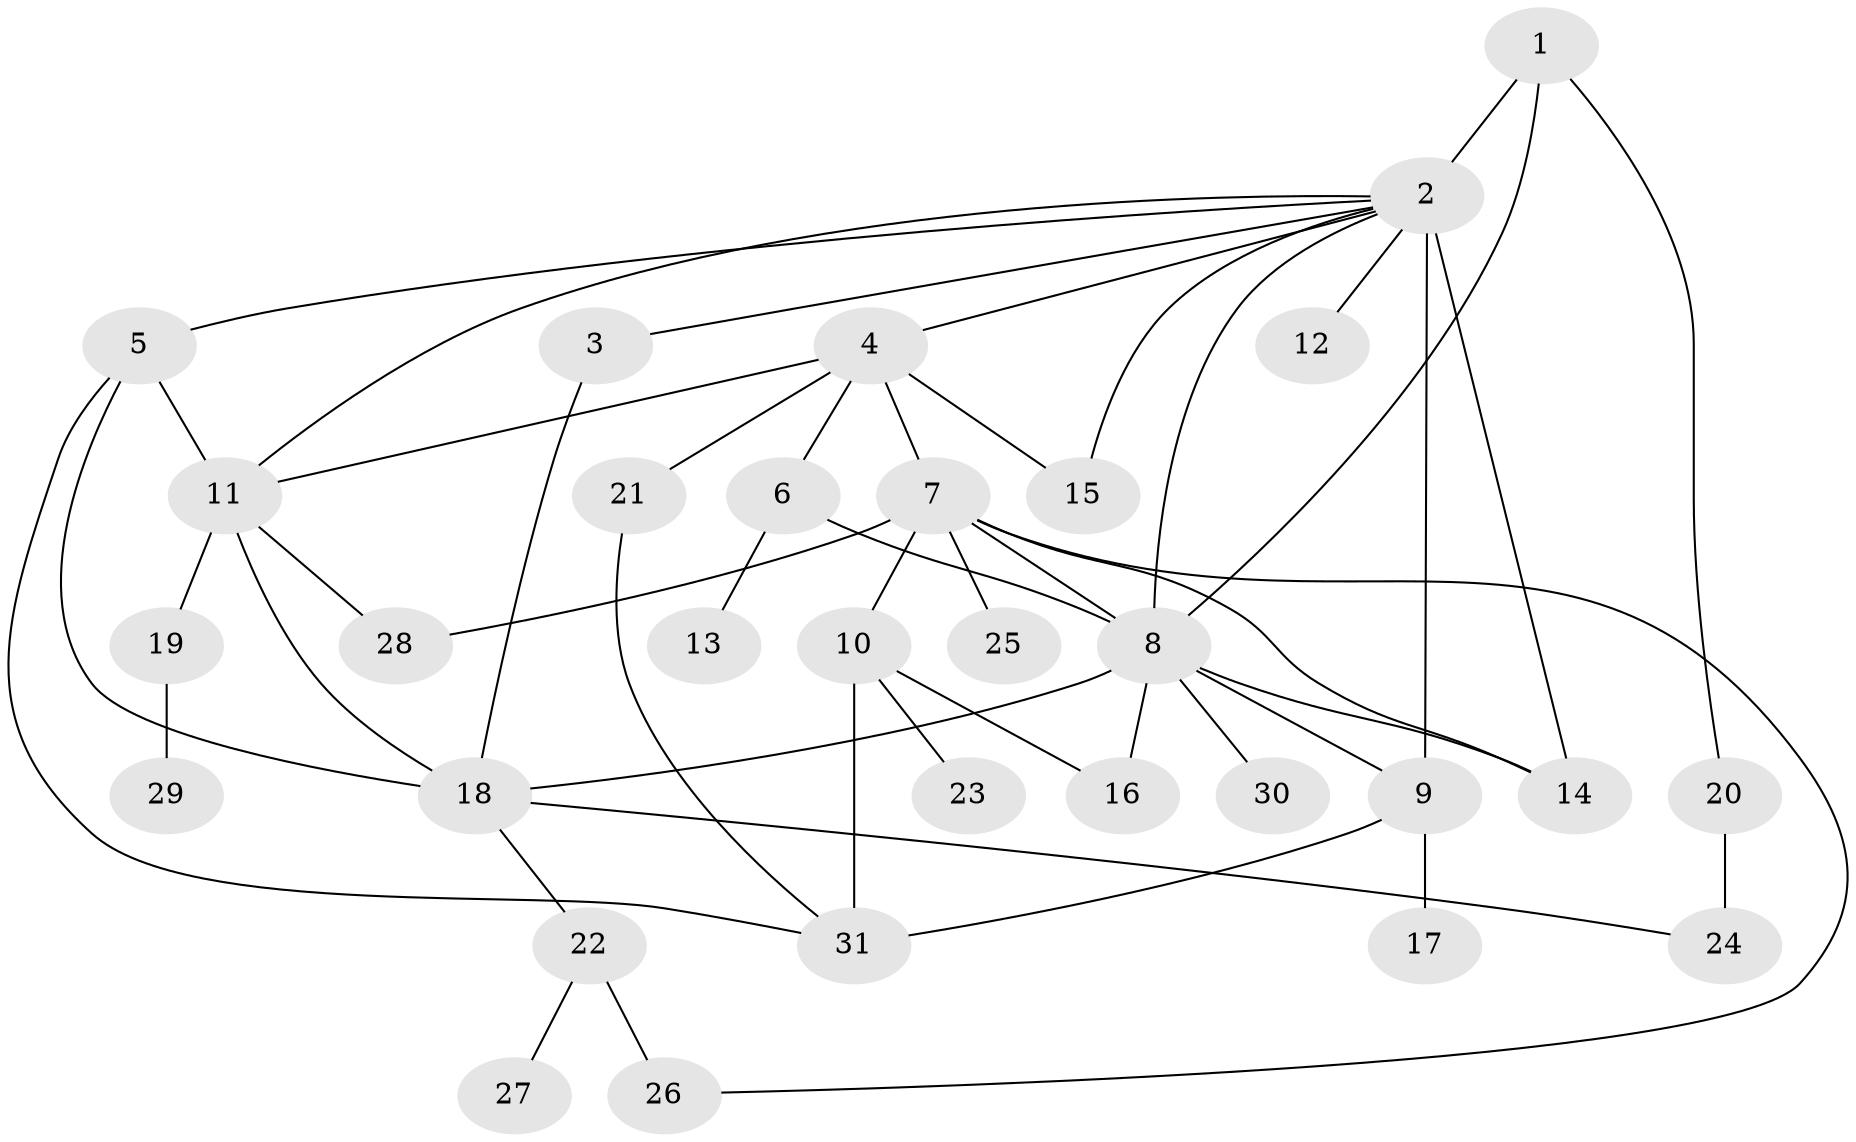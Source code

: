 // original degree distribution, {6: 0.019801980198019802, 22: 0.009900990099009901, 5: 0.0297029702970297, 15: 0.009900990099009901, 1: 0.5247524752475248, 8: 0.009900990099009901, 4: 0.039603960396039604, 10: 0.019801980198019802, 7: 0.0297029702970297, 2: 0.24752475247524752, 3: 0.0594059405940594}
// Generated by graph-tools (version 1.1) at 2025/50/03/04/25 22:50:43]
// undirected, 31 vertices, 49 edges
graph export_dot {
  node [color=gray90,style=filled];
  1;
  2;
  3;
  4;
  5;
  6;
  7;
  8;
  9;
  10;
  11;
  12;
  13;
  14;
  15;
  16;
  17;
  18;
  19;
  20;
  21;
  22;
  23;
  24;
  25;
  26;
  27;
  28;
  29;
  30;
  31;
  1 -- 2 [weight=1.0];
  1 -- 8 [weight=1.0];
  1 -- 20 [weight=1.0];
  2 -- 3 [weight=1.0];
  2 -- 4 [weight=1.0];
  2 -- 5 [weight=1.0];
  2 -- 8 [weight=1.0];
  2 -- 9 [weight=10.0];
  2 -- 11 [weight=1.0];
  2 -- 12 [weight=1.0];
  2 -- 14 [weight=1.0];
  2 -- 15 [weight=1.0];
  3 -- 18 [weight=1.0];
  4 -- 6 [weight=1.0];
  4 -- 7 [weight=1.0];
  4 -- 11 [weight=1.0];
  4 -- 15 [weight=1.0];
  4 -- 21 [weight=1.0];
  5 -- 11 [weight=1.0];
  5 -- 18 [weight=1.0];
  5 -- 31 [weight=1.0];
  6 -- 8 [weight=2.0];
  6 -- 13 [weight=1.0];
  7 -- 8 [weight=1.0];
  7 -- 10 [weight=1.0];
  7 -- 14 [weight=1.0];
  7 -- 25 [weight=1.0];
  7 -- 26 [weight=1.0];
  7 -- 28 [weight=1.0];
  8 -- 9 [weight=1.0];
  8 -- 14 [weight=1.0];
  8 -- 16 [weight=2.0];
  8 -- 18 [weight=1.0];
  8 -- 30 [weight=1.0];
  9 -- 17 [weight=1.0];
  9 -- 31 [weight=1.0];
  10 -- 16 [weight=1.0];
  10 -- 23 [weight=1.0];
  10 -- 31 [weight=3.0];
  11 -- 18 [weight=1.0];
  11 -- 19 [weight=3.0];
  11 -- 28 [weight=1.0];
  18 -- 22 [weight=1.0];
  18 -- 24 [weight=1.0];
  19 -- 29 [weight=2.0];
  20 -- 24 [weight=4.0];
  21 -- 31 [weight=1.0];
  22 -- 26 [weight=2.0];
  22 -- 27 [weight=1.0];
}
